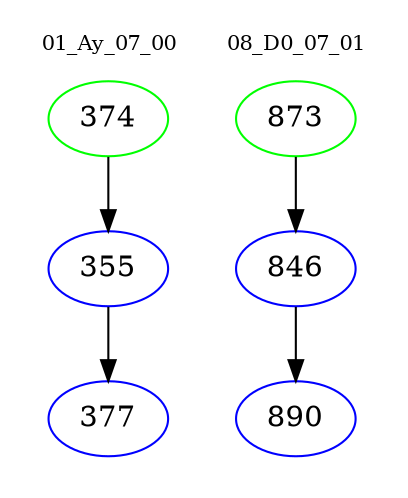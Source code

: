 digraph{
subgraph cluster_0 {
color = white
label = "01_Ay_07_00";
fontsize=10;
T0_374 [label="374", color="green"]
T0_374 -> T0_355 [color="black"]
T0_355 [label="355", color="blue"]
T0_355 -> T0_377 [color="black"]
T0_377 [label="377", color="blue"]
}
subgraph cluster_1 {
color = white
label = "08_D0_07_01";
fontsize=10;
T1_873 [label="873", color="green"]
T1_873 -> T1_846 [color="black"]
T1_846 [label="846", color="blue"]
T1_846 -> T1_890 [color="black"]
T1_890 [label="890", color="blue"]
}
}
